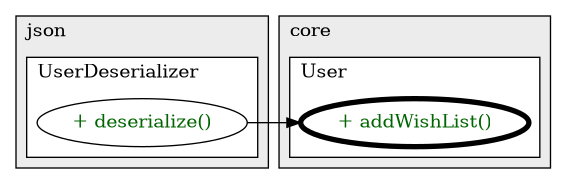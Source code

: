 @startuml

/' diagram meta data start
config=CallConfiguration;
{
  "rootMethod": "wishList.core.User#addWishList(WishList)",
  "projectClassification": {
    "searchMode": "OpenProject", // OpenProject, AllProjects
    "includedProjects": "",
    "pathEndKeywords": "*.impl",
    "isClientPath": "",
    "isClientName": "",
    "isTestPath": "",
    "isTestName": "",
    "isMappingPath": "",
    "isMappingName": "",
    "isDataAccessPath": "",
    "isDataAccessName": "",
    "isDataStructurePath": "",
    "isDataStructureName": "",
    "isInterfaceStructuresPath": "",
    "isInterfaceStructuresName": "",
    "isEntryPointPath": "",
    "isEntryPointName": ""
  },
  "graphRestriction": {
    "classPackageExcludeFilter": "",
    "classPackageIncludeFilter": "",
    "classNameExcludeFilter": "",
    "classNameIncludeFilter": "",
    "methodNameExcludeFilter": "",
    "methodNameIncludeFilter": "",
    "removeByInheritance": "", // inheritance/annotation based filtering is done in a second step
    "removeByAnnotation": "",
    "removeByClassPackage": "", // cleanup the graph after inheritance/annotation based filtering is done
    "removeByClassName": "",
    "cutMappings": false,
    "cutEnum": true,
    "cutTests": true,
    "cutClient": true,
    "cutDataAccess": true,
    "cutInterfaceStructures": true,
    "cutDataStructures": true,
    "cutGetterAndSetter": true,
    "cutConstructors": true
  },
  "graphTraversal": {
    "forwardDepth": 3,
    "backwardDepth": 3,
    "classPackageExcludeFilter": "",
    "classPackageIncludeFilter": "",
    "classNameExcludeFilter": "",
    "classNameIncludeFilter": "",
    "methodNameExcludeFilter": "",
    "methodNameIncludeFilter": "",
    "hideMappings": false,
    "hideDataStructures": false,
    "hidePrivateMethods": true,
    "hideInterfaceCalls": true, // indirection: implementation -> interface (is hidden) -> implementation
    "onlyShowApplicationEntryPoints": false // root node is included
  },
  "details": {
    "aggregation": "GroupByClass", // ByClass, GroupByClass, None
    "showMethodParametersTypes": false,
    "showMethodParametersNames": false,
    "showMethodReturnType": false,
    "showPackageLevels": 2,
    "showCallOrder": false,
    "edgeMode": "MethodsOnly", // TypesOnly, MethodsOnly, TypesAndMethods, MethodsAndDirectTypeUsage
    "showDetailedClassStructure": false
  },
  "rootClass": "wishList.core.User"
}
diagram meta data end '/



digraph g {
    rankdir="LR"
    splines=polyline
    

'nodes 
subgraph cluster_3059615 { 
   	label=core
	labeljust=l
	fillcolor="#ececec"
	style=filled
   
   subgraph cluster_1660553199 { 
   	label=User
	labeljust=l
	fillcolor=white
	style=filled
   
   User1394157064XXXaddWishList904950267[
	label="+ addWishList()"
	style=filled
	fillcolor=white
	tooltip="User

&#10;  Add new wish list.&#10; &#10;  @param list wish list to add&#10; "
	penwidth=4
	fontcolor=darkgreen
];
} 
} 

subgraph cluster_3271912 { 
   	label=json
	labeljust=l
	fillcolor="#ececec"
	style=filled
   
   subgraph cluster_522399067 { 
   	label=UserDeserializer
	labeljust=l
	fillcolor=white
	style=filled
   
   UserDeserializer1394369361XXXdeserialize1802127749[
	label="+ deserialize()"
	style=filled
	fillcolor=white
	tooltip="UserDeserializer

&#10;  Deserialize user object from wishList.json.&#10; &#10;  @param jsonParser what parser we use&#10;  @param deserializationContext context&#10;  @return user object&#10;  @throws IOException file not found&#10; "
	fontcolor=darkgreen
];
} 
} 

'edges    
UserDeserializer1394369361XXXdeserialize1802127749 -> User1394157064XXXaddWishList904950267;
    
}
@enduml